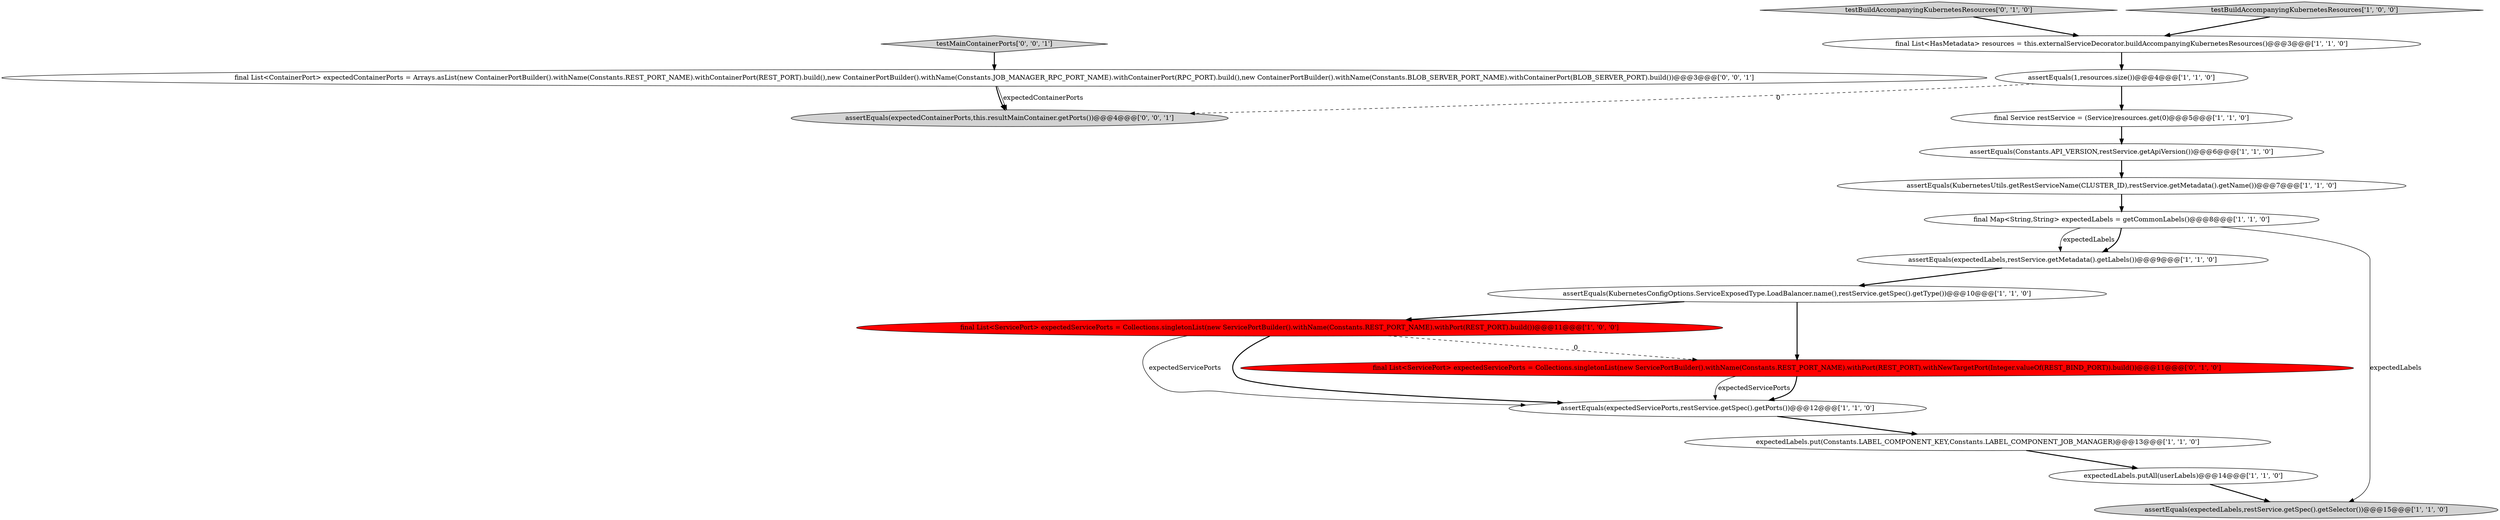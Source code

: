 digraph {
0 [style = filled, label = "expectedLabels.put(Constants.LABEL_COMPONENT_KEY,Constants.LABEL_COMPONENT_JOB_MANAGER)@@@13@@@['1', '1', '0']", fillcolor = white, shape = ellipse image = "AAA0AAABBB1BBB"];
4 [style = filled, label = "final Map<String,String> expectedLabels = getCommonLabels()@@@8@@@['1', '1', '0']", fillcolor = white, shape = ellipse image = "AAA0AAABBB1BBB"];
18 [style = filled, label = "assertEquals(expectedContainerPorts,this.resultMainContainer.getPorts())@@@4@@@['0', '0', '1']", fillcolor = lightgray, shape = ellipse image = "AAA0AAABBB3BBB"];
2 [style = filled, label = "assertEquals(expectedServicePorts,restService.getSpec().getPorts())@@@12@@@['1', '1', '0']", fillcolor = white, shape = ellipse image = "AAA0AAABBB1BBB"];
10 [style = filled, label = "assertEquals(1,resources.size())@@@4@@@['1', '1', '0']", fillcolor = white, shape = ellipse image = "AAA0AAABBB1BBB"];
7 [style = filled, label = "assertEquals(expectedLabels,restService.getMetadata().getLabels())@@@9@@@['1', '1', '0']", fillcolor = white, shape = ellipse image = "AAA0AAABBB1BBB"];
8 [style = filled, label = "assertEquals(expectedLabels,restService.getSpec().getSelector())@@@15@@@['1', '1', '0']", fillcolor = lightgray, shape = ellipse image = "AAA0AAABBB1BBB"];
11 [style = filled, label = "assertEquals(KubernetesConfigOptions.ServiceExposedType.LoadBalancer.name(),restService.getSpec().getType())@@@10@@@['1', '1', '0']", fillcolor = white, shape = ellipse image = "AAA0AAABBB1BBB"];
14 [style = filled, label = "testBuildAccompanyingKubernetesResources['0', '1', '0']", fillcolor = lightgray, shape = diamond image = "AAA0AAABBB2BBB"];
13 [style = filled, label = "final List<ServicePort> expectedServicePorts = Collections.singletonList(new ServicePortBuilder().withName(Constants.REST_PORT_NAME).withPort(REST_PORT).build())@@@11@@@['1', '0', '0']", fillcolor = red, shape = ellipse image = "AAA1AAABBB1BBB"];
17 [style = filled, label = "testMainContainerPorts['0', '0', '1']", fillcolor = lightgray, shape = diamond image = "AAA0AAABBB3BBB"];
6 [style = filled, label = "final List<HasMetadata> resources = this.externalServiceDecorator.buildAccompanyingKubernetesResources()@@@3@@@['1', '1', '0']", fillcolor = white, shape = ellipse image = "AAA0AAABBB1BBB"];
16 [style = filled, label = "final List<ContainerPort> expectedContainerPorts = Arrays.asList(new ContainerPortBuilder().withName(Constants.REST_PORT_NAME).withContainerPort(REST_PORT).build(),new ContainerPortBuilder().withName(Constants.JOB_MANAGER_RPC_PORT_NAME).withContainerPort(RPC_PORT).build(),new ContainerPortBuilder().withName(Constants.BLOB_SERVER_PORT_NAME).withContainerPort(BLOB_SERVER_PORT).build())@@@3@@@['0', '0', '1']", fillcolor = white, shape = ellipse image = "AAA0AAABBB3BBB"];
12 [style = filled, label = "assertEquals(Constants.API_VERSION,restService.getApiVersion())@@@6@@@['1', '1', '0']", fillcolor = white, shape = ellipse image = "AAA0AAABBB1BBB"];
1 [style = filled, label = "assertEquals(KubernetesUtils.getRestServiceName(CLUSTER_ID),restService.getMetadata().getName())@@@7@@@['1', '1', '0']", fillcolor = white, shape = ellipse image = "AAA0AAABBB1BBB"];
9 [style = filled, label = "final Service restService = (Service)resources.get(0)@@@5@@@['1', '1', '0']", fillcolor = white, shape = ellipse image = "AAA0AAABBB1BBB"];
15 [style = filled, label = "final List<ServicePort> expectedServicePorts = Collections.singletonList(new ServicePortBuilder().withName(Constants.REST_PORT_NAME).withPort(REST_PORT).withNewTargetPort(Integer.valueOf(REST_BIND_PORT)).build())@@@11@@@['0', '1', '0']", fillcolor = red, shape = ellipse image = "AAA1AAABBB2BBB"];
3 [style = filled, label = "testBuildAccompanyingKubernetesResources['1', '0', '0']", fillcolor = lightgray, shape = diamond image = "AAA0AAABBB1BBB"];
5 [style = filled, label = "expectedLabels.putAll(userLabels)@@@14@@@['1', '1', '0']", fillcolor = white, shape = ellipse image = "AAA0AAABBB1BBB"];
15->2 [style = solid, label="expectedServicePorts"];
5->8 [style = bold, label=""];
1->4 [style = bold, label=""];
15->2 [style = bold, label=""];
7->11 [style = bold, label=""];
16->18 [style = bold, label=""];
4->7 [style = solid, label="expectedLabels"];
3->6 [style = bold, label=""];
12->1 [style = bold, label=""];
13->2 [style = solid, label="expectedServicePorts"];
13->15 [style = dashed, label="0"];
4->7 [style = bold, label=""];
11->15 [style = bold, label=""];
2->0 [style = bold, label=""];
16->18 [style = solid, label="expectedContainerPorts"];
6->10 [style = bold, label=""];
11->13 [style = bold, label=""];
4->8 [style = solid, label="expectedLabels"];
10->9 [style = bold, label=""];
9->12 [style = bold, label=""];
14->6 [style = bold, label=""];
10->18 [style = dashed, label="0"];
17->16 [style = bold, label=""];
0->5 [style = bold, label=""];
13->2 [style = bold, label=""];
}
